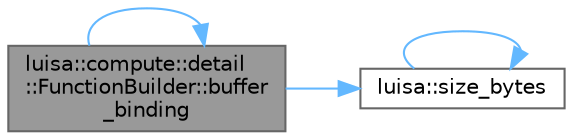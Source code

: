 digraph "luisa::compute::detail::FunctionBuilder::buffer_binding"
{
 // LATEX_PDF_SIZE
  bgcolor="transparent";
  edge [fontname=Helvetica,fontsize=10,labelfontname=Helvetica,labelfontsize=10];
  node [fontname=Helvetica,fontsize=10,shape=box,height=0.2,width=0.4];
  rankdir="LR";
  Node1 [id="Node000001",label="luisa::compute::detail\l::FunctionBuilder::buffer\l_binding",height=0.2,width=0.4,color="gray40", fillcolor="grey60", style="filled", fontcolor="black",tooltip="Add binding of buffer. Will check for already bound arguments."];
  Node1 -> Node1 [id="edge4_Node000001_Node000001",color="steelblue1",style="solid",tooltip=" "];
  Node1 -> Node2 [id="edge5_Node000001_Node000002",color="steelblue1",style="solid",tooltip=" "];
  Node2 [id="Node000002",label="luisa::size_bytes",height=0.2,width=0.4,color="grey40", fillcolor="white", style="filled",URL="$namespaceluisa.html#a373bd6971e24eab4395bf0aaaac01ddb",tooltip=" "];
  Node2 -> Node2 [id="edge6_Node000002_Node000002",color="steelblue1",style="solid",tooltip=" "];
}
